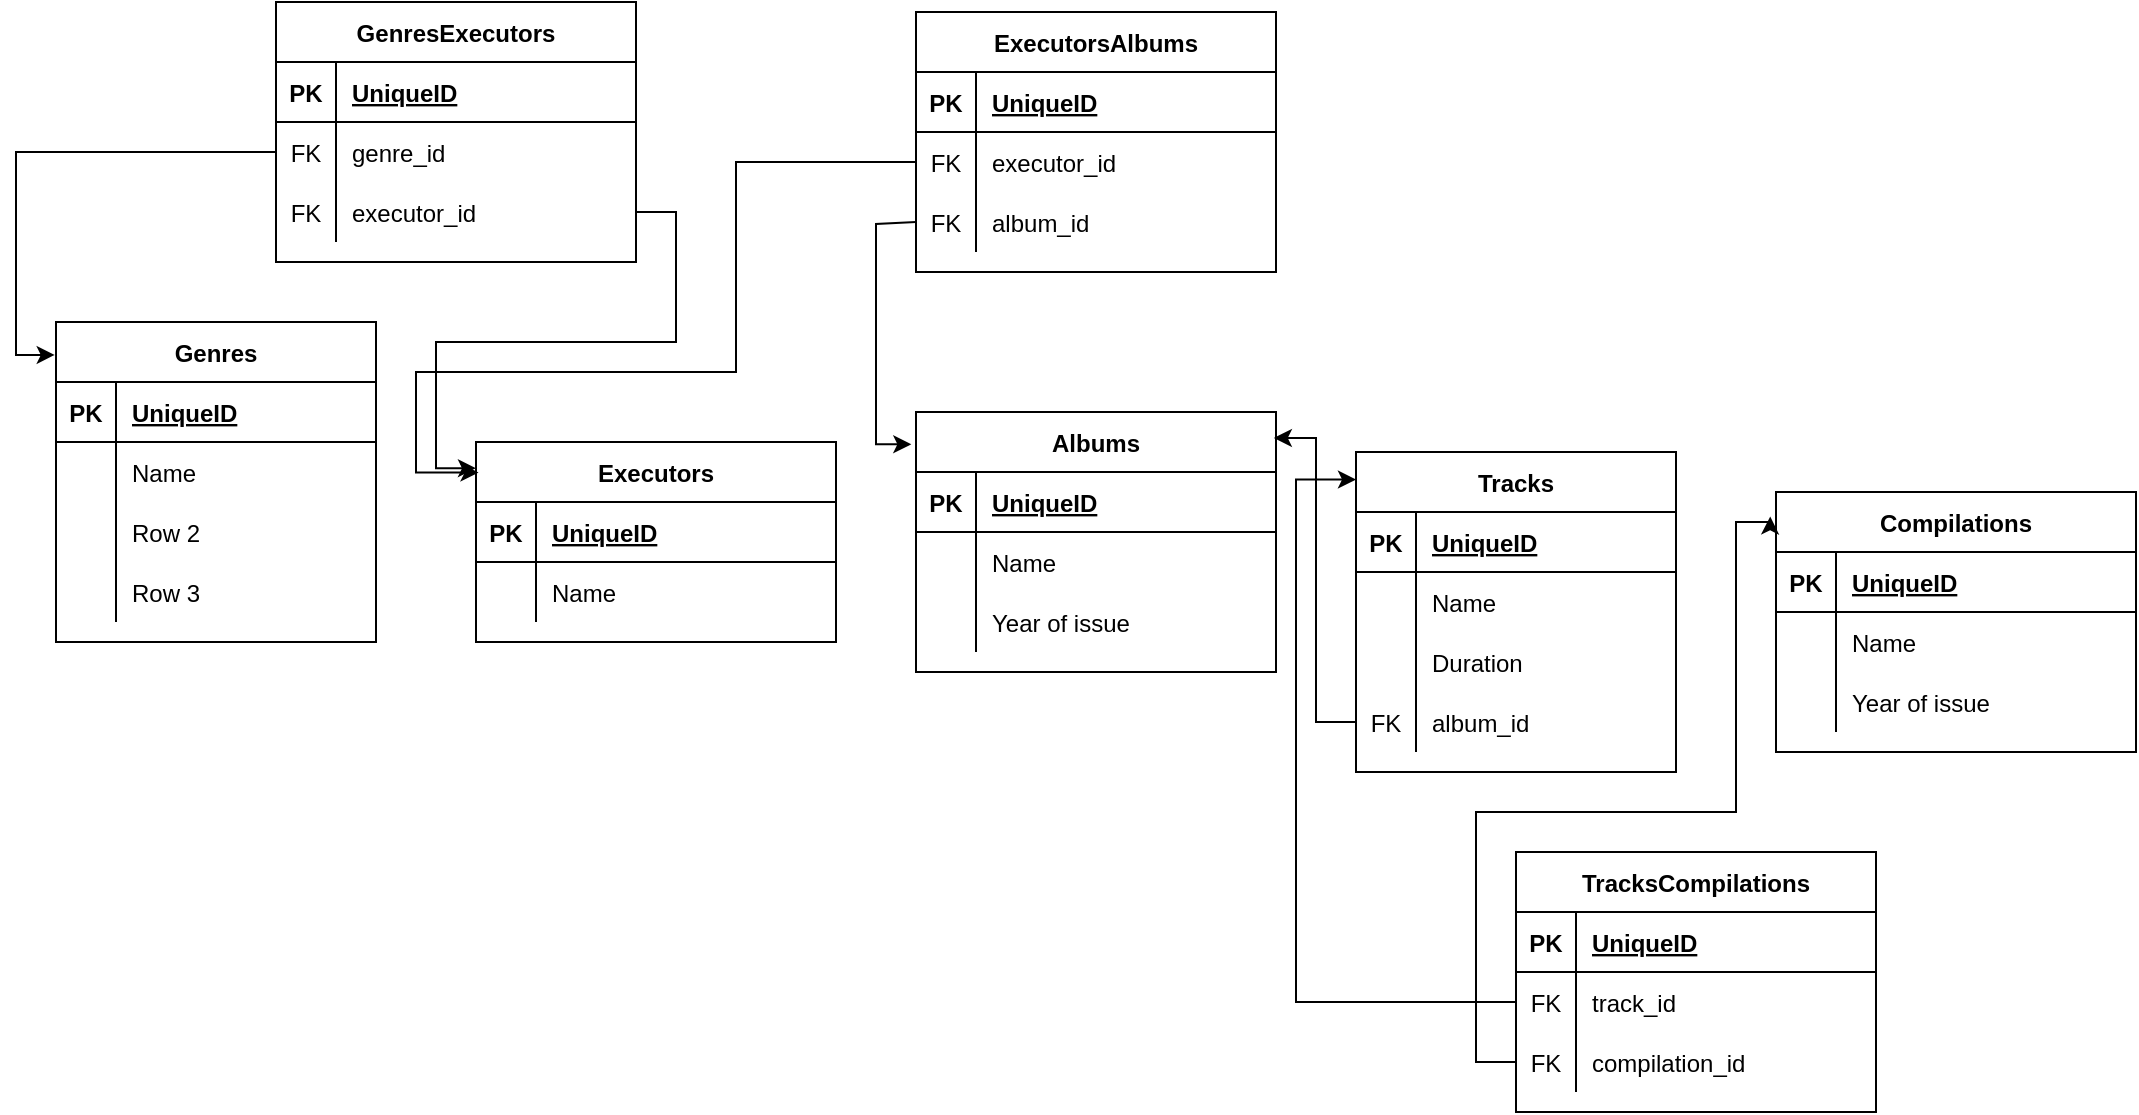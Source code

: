 <mxfile version="20.3.7" type="device"><diagram id="9aCv0UJ9SflLIDZ5u19y" name="Страница 1"><mxGraphModel dx="1609" dy="412" grid="1" gridSize="10" guides="1" tooltips="1" connect="1" arrows="1" fold="1" page="1" pageScale="1" pageWidth="827" pageHeight="1169" math="0" shadow="0"><root><mxCell id="0"/><mxCell id="1" parent="0"/><mxCell id="tOEC6PacTVdpSwotDP3I-1" value="Genres" style="shape=table;startSize=30;container=1;collapsible=1;childLayout=tableLayout;fixedRows=1;rowLines=0;fontStyle=1;align=center;resizeLast=1;" parent="1" vertex="1"><mxGeometry x="10" y="195" width="160" height="160" as="geometry"/></mxCell><mxCell id="tOEC6PacTVdpSwotDP3I-2" value="" style="shape=tableRow;horizontal=0;startSize=0;swimlaneHead=0;swimlaneBody=0;fillColor=none;collapsible=0;dropTarget=0;points=[[0,0.5],[1,0.5]];portConstraint=eastwest;top=0;left=0;right=0;bottom=1;" parent="tOEC6PacTVdpSwotDP3I-1" vertex="1"><mxGeometry y="30" width="160" height="30" as="geometry"/></mxCell><mxCell id="tOEC6PacTVdpSwotDP3I-3" value="PK" style="shape=partialRectangle;connectable=0;fillColor=none;top=0;left=0;bottom=0;right=0;fontStyle=1;overflow=hidden;" parent="tOEC6PacTVdpSwotDP3I-2" vertex="1"><mxGeometry width="30" height="30" as="geometry"><mxRectangle width="30" height="30" as="alternateBounds"/></mxGeometry></mxCell><mxCell id="tOEC6PacTVdpSwotDP3I-4" value="UniqueID" style="shape=partialRectangle;connectable=0;fillColor=none;top=0;left=0;bottom=0;right=0;align=left;spacingLeft=6;fontStyle=5;overflow=hidden;" parent="tOEC6PacTVdpSwotDP3I-2" vertex="1"><mxGeometry x="30" width="130" height="30" as="geometry"><mxRectangle width="130" height="30" as="alternateBounds"/></mxGeometry></mxCell><mxCell id="tOEC6PacTVdpSwotDP3I-5" value="" style="shape=tableRow;horizontal=0;startSize=0;swimlaneHead=0;swimlaneBody=0;fillColor=none;collapsible=0;dropTarget=0;points=[[0,0.5],[1,0.5]];portConstraint=eastwest;top=0;left=0;right=0;bottom=0;" parent="tOEC6PacTVdpSwotDP3I-1" vertex="1"><mxGeometry y="60" width="160" height="30" as="geometry"/></mxCell><mxCell id="tOEC6PacTVdpSwotDP3I-6" value="" style="shape=partialRectangle;connectable=0;fillColor=none;top=0;left=0;bottom=0;right=0;editable=1;overflow=hidden;" parent="tOEC6PacTVdpSwotDP3I-5" vertex="1"><mxGeometry width="30" height="30" as="geometry"><mxRectangle width="30" height="30" as="alternateBounds"/></mxGeometry></mxCell><mxCell id="tOEC6PacTVdpSwotDP3I-7" value="Name" style="shape=partialRectangle;connectable=0;fillColor=none;top=0;left=0;bottom=0;right=0;align=left;spacingLeft=6;overflow=hidden;" parent="tOEC6PacTVdpSwotDP3I-5" vertex="1"><mxGeometry x="30" width="130" height="30" as="geometry"><mxRectangle width="130" height="30" as="alternateBounds"/></mxGeometry></mxCell><mxCell id="tOEC6PacTVdpSwotDP3I-8" value="" style="shape=tableRow;horizontal=0;startSize=0;swimlaneHead=0;swimlaneBody=0;fillColor=none;collapsible=0;dropTarget=0;points=[[0,0.5],[1,0.5]];portConstraint=eastwest;top=0;left=0;right=0;bottom=0;" parent="tOEC6PacTVdpSwotDP3I-1" vertex="1"><mxGeometry y="90" width="160" height="30" as="geometry"/></mxCell><mxCell id="tOEC6PacTVdpSwotDP3I-9" value="" style="shape=partialRectangle;connectable=0;fillColor=none;top=0;left=0;bottom=0;right=0;editable=1;overflow=hidden;" parent="tOEC6PacTVdpSwotDP3I-8" vertex="1"><mxGeometry width="30" height="30" as="geometry"><mxRectangle width="30" height="30" as="alternateBounds"/></mxGeometry></mxCell><mxCell id="tOEC6PacTVdpSwotDP3I-10" value="Row 2" style="shape=partialRectangle;connectable=0;fillColor=none;top=0;left=0;bottom=0;right=0;align=left;spacingLeft=6;overflow=hidden;" parent="tOEC6PacTVdpSwotDP3I-8" vertex="1"><mxGeometry x="30" width="130" height="30" as="geometry"><mxRectangle width="130" height="30" as="alternateBounds"/></mxGeometry></mxCell><mxCell id="tOEC6PacTVdpSwotDP3I-11" value="" style="shape=tableRow;horizontal=0;startSize=0;swimlaneHead=0;swimlaneBody=0;fillColor=none;collapsible=0;dropTarget=0;points=[[0,0.5],[1,0.5]];portConstraint=eastwest;top=0;left=0;right=0;bottom=0;" parent="tOEC6PacTVdpSwotDP3I-1" vertex="1"><mxGeometry y="120" width="160" height="30" as="geometry"/></mxCell><mxCell id="tOEC6PacTVdpSwotDP3I-12" value="" style="shape=partialRectangle;connectable=0;fillColor=none;top=0;left=0;bottom=0;right=0;editable=1;overflow=hidden;" parent="tOEC6PacTVdpSwotDP3I-11" vertex="1"><mxGeometry width="30" height="30" as="geometry"><mxRectangle width="30" height="30" as="alternateBounds"/></mxGeometry></mxCell><mxCell id="tOEC6PacTVdpSwotDP3I-13" value="Row 3" style="shape=partialRectangle;connectable=0;fillColor=none;top=0;left=0;bottom=0;right=0;align=left;spacingLeft=6;overflow=hidden;" parent="tOEC6PacTVdpSwotDP3I-11" vertex="1"><mxGeometry x="30" width="130" height="30" as="geometry"><mxRectangle width="130" height="30" as="alternateBounds"/></mxGeometry></mxCell><mxCell id="tOEC6PacTVdpSwotDP3I-14" value="Executors" style="shape=table;startSize=30;container=1;collapsible=1;childLayout=tableLayout;fixedRows=1;rowLines=0;fontStyle=1;align=center;resizeLast=1;" parent="1" vertex="1"><mxGeometry x="220" y="255" width="180" height="100" as="geometry"/></mxCell><mxCell id="tOEC6PacTVdpSwotDP3I-15" value="" style="shape=tableRow;horizontal=0;startSize=0;swimlaneHead=0;swimlaneBody=0;fillColor=none;collapsible=0;dropTarget=0;points=[[0,0.5],[1,0.5]];portConstraint=eastwest;top=0;left=0;right=0;bottom=1;" parent="tOEC6PacTVdpSwotDP3I-14" vertex="1"><mxGeometry y="30" width="180" height="30" as="geometry"/></mxCell><mxCell id="tOEC6PacTVdpSwotDP3I-16" value="PK" style="shape=partialRectangle;connectable=0;fillColor=none;top=0;left=0;bottom=0;right=0;fontStyle=1;overflow=hidden;" parent="tOEC6PacTVdpSwotDP3I-15" vertex="1"><mxGeometry width="30" height="30" as="geometry"><mxRectangle width="30" height="30" as="alternateBounds"/></mxGeometry></mxCell><mxCell id="tOEC6PacTVdpSwotDP3I-17" value="UniqueID" style="shape=partialRectangle;connectable=0;fillColor=none;top=0;left=0;bottom=0;right=0;align=left;spacingLeft=6;fontStyle=5;overflow=hidden;" parent="tOEC6PacTVdpSwotDP3I-15" vertex="1"><mxGeometry x="30" width="150" height="30" as="geometry"><mxRectangle width="150" height="30" as="alternateBounds"/></mxGeometry></mxCell><mxCell id="tOEC6PacTVdpSwotDP3I-18" value="" style="shape=tableRow;horizontal=0;startSize=0;swimlaneHead=0;swimlaneBody=0;fillColor=none;collapsible=0;dropTarget=0;points=[[0,0.5],[1,0.5]];portConstraint=eastwest;top=0;left=0;right=0;bottom=0;" parent="tOEC6PacTVdpSwotDP3I-14" vertex="1"><mxGeometry y="60" width="180" height="30" as="geometry"/></mxCell><mxCell id="tOEC6PacTVdpSwotDP3I-19" value="" style="shape=partialRectangle;connectable=0;fillColor=none;top=0;left=0;bottom=0;right=0;editable=1;overflow=hidden;" parent="tOEC6PacTVdpSwotDP3I-18" vertex="1"><mxGeometry width="30" height="30" as="geometry"><mxRectangle width="30" height="30" as="alternateBounds"/></mxGeometry></mxCell><mxCell id="tOEC6PacTVdpSwotDP3I-20" value="Name" style="shape=partialRectangle;connectable=0;fillColor=none;top=0;left=0;bottom=0;right=0;align=left;spacingLeft=6;overflow=hidden;" parent="tOEC6PacTVdpSwotDP3I-18" vertex="1"><mxGeometry x="30" width="150" height="30" as="geometry"><mxRectangle width="150" height="30" as="alternateBounds"/></mxGeometry></mxCell><mxCell id="tOEC6PacTVdpSwotDP3I-27" value="Tracks" style="shape=table;startSize=30;container=1;collapsible=1;childLayout=tableLayout;fixedRows=1;rowLines=0;fontStyle=1;align=center;resizeLast=1;" parent="1" vertex="1"><mxGeometry x="660" y="260" width="160" height="160" as="geometry"/></mxCell><mxCell id="tOEC6PacTVdpSwotDP3I-28" value="" style="shape=tableRow;horizontal=0;startSize=0;swimlaneHead=0;swimlaneBody=0;fillColor=none;collapsible=0;dropTarget=0;points=[[0,0.5],[1,0.5]];portConstraint=eastwest;top=0;left=0;right=0;bottom=1;" parent="tOEC6PacTVdpSwotDP3I-27" vertex="1"><mxGeometry y="30" width="160" height="30" as="geometry"/></mxCell><mxCell id="tOEC6PacTVdpSwotDP3I-29" value="PK" style="shape=partialRectangle;connectable=0;fillColor=none;top=0;left=0;bottom=0;right=0;fontStyle=1;overflow=hidden;" parent="tOEC6PacTVdpSwotDP3I-28" vertex="1"><mxGeometry width="30" height="30" as="geometry"><mxRectangle width="30" height="30" as="alternateBounds"/></mxGeometry></mxCell><mxCell id="tOEC6PacTVdpSwotDP3I-30" value="UniqueID" style="shape=partialRectangle;connectable=0;fillColor=none;top=0;left=0;bottom=0;right=0;align=left;spacingLeft=6;fontStyle=5;overflow=hidden;" parent="tOEC6PacTVdpSwotDP3I-28" vertex="1"><mxGeometry x="30" width="130" height="30" as="geometry"><mxRectangle width="130" height="30" as="alternateBounds"/></mxGeometry></mxCell><mxCell id="tOEC6PacTVdpSwotDP3I-31" value="" style="shape=tableRow;horizontal=0;startSize=0;swimlaneHead=0;swimlaneBody=0;fillColor=none;collapsible=0;dropTarget=0;points=[[0,0.5],[1,0.5]];portConstraint=eastwest;top=0;left=0;right=0;bottom=0;" parent="tOEC6PacTVdpSwotDP3I-27" vertex="1"><mxGeometry y="60" width="160" height="30" as="geometry"/></mxCell><mxCell id="tOEC6PacTVdpSwotDP3I-32" value="" style="shape=partialRectangle;connectable=0;fillColor=none;top=0;left=0;bottom=0;right=0;editable=1;overflow=hidden;" parent="tOEC6PacTVdpSwotDP3I-31" vertex="1"><mxGeometry width="30" height="30" as="geometry"><mxRectangle width="30" height="30" as="alternateBounds"/></mxGeometry></mxCell><mxCell id="tOEC6PacTVdpSwotDP3I-33" value="Name" style="shape=partialRectangle;connectable=0;fillColor=none;top=0;left=0;bottom=0;right=0;align=left;spacingLeft=6;overflow=hidden;" parent="tOEC6PacTVdpSwotDP3I-31" vertex="1"><mxGeometry x="30" width="130" height="30" as="geometry"><mxRectangle width="130" height="30" as="alternateBounds"/></mxGeometry></mxCell><mxCell id="tOEC6PacTVdpSwotDP3I-34" value="" style="shape=tableRow;horizontal=0;startSize=0;swimlaneHead=0;swimlaneBody=0;fillColor=none;collapsible=0;dropTarget=0;points=[[0,0.5],[1,0.5]];portConstraint=eastwest;top=0;left=0;right=0;bottom=0;" parent="tOEC6PacTVdpSwotDP3I-27" vertex="1"><mxGeometry y="90" width="160" height="30" as="geometry"/></mxCell><mxCell id="tOEC6PacTVdpSwotDP3I-35" value="" style="shape=partialRectangle;connectable=0;fillColor=none;top=0;left=0;bottom=0;right=0;editable=1;overflow=hidden;" parent="tOEC6PacTVdpSwotDP3I-34" vertex="1"><mxGeometry width="30" height="30" as="geometry"><mxRectangle width="30" height="30" as="alternateBounds"/></mxGeometry></mxCell><mxCell id="tOEC6PacTVdpSwotDP3I-36" value="Duration" style="shape=partialRectangle;connectable=0;fillColor=none;top=0;left=0;bottom=0;right=0;align=left;spacingLeft=6;overflow=hidden;" parent="tOEC6PacTVdpSwotDP3I-34" vertex="1"><mxGeometry x="30" width="130" height="30" as="geometry"><mxRectangle width="130" height="30" as="alternateBounds"/></mxGeometry></mxCell><mxCell id="tOEC6PacTVdpSwotDP3I-37" value="" style="shape=tableRow;horizontal=0;startSize=0;swimlaneHead=0;swimlaneBody=0;fillColor=none;collapsible=0;dropTarget=0;points=[[0,0.5],[1,0.5]];portConstraint=eastwest;top=0;left=0;right=0;bottom=0;" parent="tOEC6PacTVdpSwotDP3I-27" vertex="1"><mxGeometry y="120" width="160" height="30" as="geometry"/></mxCell><mxCell id="tOEC6PacTVdpSwotDP3I-38" value="FK" style="shape=partialRectangle;connectable=0;fillColor=none;top=0;left=0;bottom=0;right=0;editable=1;overflow=hidden;" parent="tOEC6PacTVdpSwotDP3I-37" vertex="1"><mxGeometry width="30" height="30" as="geometry"><mxRectangle width="30" height="30" as="alternateBounds"/></mxGeometry></mxCell><mxCell id="tOEC6PacTVdpSwotDP3I-39" value="album_id" style="shape=partialRectangle;connectable=0;fillColor=none;top=0;left=0;bottom=0;right=0;align=left;spacingLeft=6;overflow=hidden;" parent="tOEC6PacTVdpSwotDP3I-37" vertex="1"><mxGeometry x="30" width="130" height="30" as="geometry"><mxRectangle width="130" height="30" as="alternateBounds"/></mxGeometry></mxCell><mxCell id="tOEC6PacTVdpSwotDP3I-40" value="Albums" style="shape=table;startSize=30;container=1;collapsible=1;childLayout=tableLayout;fixedRows=1;rowLines=0;fontStyle=1;align=center;resizeLast=1;" parent="1" vertex="1"><mxGeometry x="440" y="240" width="180" height="130" as="geometry"/></mxCell><mxCell id="tOEC6PacTVdpSwotDP3I-41" value="" style="shape=tableRow;horizontal=0;startSize=0;swimlaneHead=0;swimlaneBody=0;fillColor=none;collapsible=0;dropTarget=0;points=[[0,0.5],[1,0.5]];portConstraint=eastwest;top=0;left=0;right=0;bottom=1;" parent="tOEC6PacTVdpSwotDP3I-40" vertex="1"><mxGeometry y="30" width="180" height="30" as="geometry"/></mxCell><mxCell id="tOEC6PacTVdpSwotDP3I-42" value="PK" style="shape=partialRectangle;connectable=0;fillColor=none;top=0;left=0;bottom=0;right=0;fontStyle=1;overflow=hidden;" parent="tOEC6PacTVdpSwotDP3I-41" vertex="1"><mxGeometry width="30" height="30" as="geometry"><mxRectangle width="30" height="30" as="alternateBounds"/></mxGeometry></mxCell><mxCell id="tOEC6PacTVdpSwotDP3I-43" value="UniqueID" style="shape=partialRectangle;connectable=0;fillColor=none;top=0;left=0;bottom=0;right=0;align=left;spacingLeft=6;fontStyle=5;overflow=hidden;" parent="tOEC6PacTVdpSwotDP3I-41" vertex="1"><mxGeometry x="30" width="150" height="30" as="geometry"><mxRectangle width="150" height="30" as="alternateBounds"/></mxGeometry></mxCell><mxCell id="tOEC6PacTVdpSwotDP3I-44" value="" style="shape=tableRow;horizontal=0;startSize=0;swimlaneHead=0;swimlaneBody=0;fillColor=none;collapsible=0;dropTarget=0;points=[[0,0.5],[1,0.5]];portConstraint=eastwest;top=0;left=0;right=0;bottom=0;" parent="tOEC6PacTVdpSwotDP3I-40" vertex="1"><mxGeometry y="60" width="180" height="30" as="geometry"/></mxCell><mxCell id="tOEC6PacTVdpSwotDP3I-45" value="" style="shape=partialRectangle;connectable=0;fillColor=none;top=0;left=0;bottom=0;right=0;editable=1;overflow=hidden;" parent="tOEC6PacTVdpSwotDP3I-44" vertex="1"><mxGeometry width="30" height="30" as="geometry"><mxRectangle width="30" height="30" as="alternateBounds"/></mxGeometry></mxCell><mxCell id="tOEC6PacTVdpSwotDP3I-46" value="Name" style="shape=partialRectangle;connectable=0;fillColor=none;top=0;left=0;bottom=0;right=0;align=left;spacingLeft=6;overflow=hidden;" parent="tOEC6PacTVdpSwotDP3I-44" vertex="1"><mxGeometry x="30" width="150" height="30" as="geometry"><mxRectangle width="150" height="30" as="alternateBounds"/></mxGeometry></mxCell><mxCell id="tOEC6PacTVdpSwotDP3I-47" value="" style="shape=tableRow;horizontal=0;startSize=0;swimlaneHead=0;swimlaneBody=0;fillColor=none;collapsible=0;dropTarget=0;points=[[0,0.5],[1,0.5]];portConstraint=eastwest;top=0;left=0;right=0;bottom=0;" parent="tOEC6PacTVdpSwotDP3I-40" vertex="1"><mxGeometry y="90" width="180" height="30" as="geometry"/></mxCell><mxCell id="tOEC6PacTVdpSwotDP3I-48" value="" style="shape=partialRectangle;connectable=0;fillColor=none;top=0;left=0;bottom=0;right=0;editable=1;overflow=hidden;" parent="tOEC6PacTVdpSwotDP3I-47" vertex="1"><mxGeometry width="30" height="30" as="geometry"><mxRectangle width="30" height="30" as="alternateBounds"/></mxGeometry></mxCell><mxCell id="tOEC6PacTVdpSwotDP3I-49" value="Year of issue" style="shape=partialRectangle;connectable=0;fillColor=none;top=0;left=0;bottom=0;right=0;align=left;spacingLeft=6;overflow=hidden;" parent="tOEC6PacTVdpSwotDP3I-47" vertex="1"><mxGeometry x="30" width="150" height="30" as="geometry"><mxRectangle width="150" height="30" as="alternateBounds"/></mxGeometry></mxCell><mxCell id="tOEC6PacTVdpSwotDP3I-53" style="edgeStyle=orthogonalEdgeStyle;rounded=0;orthogonalLoop=1;jettySize=auto;html=1;exitX=0;exitY=0.5;exitDx=0;exitDy=0;entryX=0.994;entryY=0.1;entryDx=0;entryDy=0;entryPerimeter=0;" parent="1" source="tOEC6PacTVdpSwotDP3I-37" target="tOEC6PacTVdpSwotDP3I-40" edge="1"><mxGeometry relative="1" as="geometry"><Array as="points"><mxPoint x="640" y="395"/><mxPoint x="640" y="253"/></Array></mxGeometry></mxCell><mxCell id="mnE6etOFkuip5ajG1g7b-1" value="GenresExecutors" style="shape=table;startSize=30;container=1;collapsible=1;childLayout=tableLayout;fixedRows=1;rowLines=0;fontStyle=1;align=center;resizeLast=1;" parent="1" vertex="1"><mxGeometry x="120" y="35" width="180" height="130" as="geometry"/></mxCell><mxCell id="mnE6etOFkuip5ajG1g7b-2" value="" style="shape=tableRow;horizontal=0;startSize=0;swimlaneHead=0;swimlaneBody=0;fillColor=none;collapsible=0;dropTarget=0;points=[[0,0.5],[1,0.5]];portConstraint=eastwest;top=0;left=0;right=0;bottom=1;" parent="mnE6etOFkuip5ajG1g7b-1" vertex="1"><mxGeometry y="30" width="180" height="30" as="geometry"/></mxCell><mxCell id="mnE6etOFkuip5ajG1g7b-3" value="PK" style="shape=partialRectangle;connectable=0;fillColor=none;top=0;left=0;bottom=0;right=0;fontStyle=1;overflow=hidden;" parent="mnE6etOFkuip5ajG1g7b-2" vertex="1"><mxGeometry width="30" height="30" as="geometry"><mxRectangle width="30" height="30" as="alternateBounds"/></mxGeometry></mxCell><mxCell id="mnE6etOFkuip5ajG1g7b-4" value="UniqueID" style="shape=partialRectangle;connectable=0;fillColor=none;top=0;left=0;bottom=0;right=0;align=left;spacingLeft=6;fontStyle=5;overflow=hidden;" parent="mnE6etOFkuip5ajG1g7b-2" vertex="1"><mxGeometry x="30" width="150" height="30" as="geometry"><mxRectangle width="150" height="30" as="alternateBounds"/></mxGeometry></mxCell><mxCell id="mnE6etOFkuip5ajG1g7b-5" value="" style="shape=tableRow;horizontal=0;startSize=0;swimlaneHead=0;swimlaneBody=0;fillColor=none;collapsible=0;dropTarget=0;points=[[0,0.5],[1,0.5]];portConstraint=eastwest;top=0;left=0;right=0;bottom=0;" parent="mnE6etOFkuip5ajG1g7b-1" vertex="1"><mxGeometry y="60" width="180" height="30" as="geometry"/></mxCell><mxCell id="mnE6etOFkuip5ajG1g7b-6" value="FK" style="shape=partialRectangle;connectable=0;fillColor=none;top=0;left=0;bottom=0;right=0;editable=1;overflow=hidden;" parent="mnE6etOFkuip5ajG1g7b-5" vertex="1"><mxGeometry width="30" height="30" as="geometry"><mxRectangle width="30" height="30" as="alternateBounds"/></mxGeometry></mxCell><mxCell id="mnE6etOFkuip5ajG1g7b-7" value="genre_id" style="shape=partialRectangle;connectable=0;fillColor=none;top=0;left=0;bottom=0;right=0;align=left;spacingLeft=6;overflow=hidden;" parent="mnE6etOFkuip5ajG1g7b-5" vertex="1"><mxGeometry x="30" width="150" height="30" as="geometry"><mxRectangle width="150" height="30" as="alternateBounds"/></mxGeometry></mxCell><mxCell id="mnE6etOFkuip5ajG1g7b-8" value="" style="shape=tableRow;horizontal=0;startSize=0;swimlaneHead=0;swimlaneBody=0;fillColor=none;collapsible=0;dropTarget=0;points=[[0,0.5],[1,0.5]];portConstraint=eastwest;top=0;left=0;right=0;bottom=0;" parent="mnE6etOFkuip5ajG1g7b-1" vertex="1"><mxGeometry y="90" width="180" height="30" as="geometry"/></mxCell><mxCell id="mnE6etOFkuip5ajG1g7b-9" value="FK" style="shape=partialRectangle;connectable=0;fillColor=none;top=0;left=0;bottom=0;right=0;editable=1;overflow=hidden;" parent="mnE6etOFkuip5ajG1g7b-8" vertex="1"><mxGeometry width="30" height="30" as="geometry"><mxRectangle width="30" height="30" as="alternateBounds"/></mxGeometry></mxCell><mxCell id="mnE6etOFkuip5ajG1g7b-10" value="executor_id" style="shape=partialRectangle;connectable=0;fillColor=none;top=0;left=0;bottom=0;right=0;align=left;spacingLeft=6;overflow=hidden;" parent="mnE6etOFkuip5ajG1g7b-8" vertex="1"><mxGeometry x="30" width="150" height="30" as="geometry"><mxRectangle width="150" height="30" as="alternateBounds"/></mxGeometry></mxCell><mxCell id="mnE6etOFkuip5ajG1g7b-27" style="edgeStyle=orthogonalEdgeStyle;rounded=0;orthogonalLoop=1;jettySize=auto;html=1;exitX=1;exitY=0.5;exitDx=0;exitDy=0;entryX=0;entryY=0.131;entryDx=0;entryDy=0;entryPerimeter=0;" parent="1" source="mnE6etOFkuip5ajG1g7b-8" target="tOEC6PacTVdpSwotDP3I-14" edge="1"><mxGeometry relative="1" as="geometry"/></mxCell><mxCell id="mnE6etOFkuip5ajG1g7b-29" value="ExecutorsAlbums" style="shape=table;startSize=30;container=1;collapsible=1;childLayout=tableLayout;fixedRows=1;rowLines=0;fontStyle=1;align=center;resizeLast=1;" parent="1" vertex="1"><mxGeometry x="440" y="40" width="180" height="130" as="geometry"/></mxCell><mxCell id="mnE6etOFkuip5ajG1g7b-30" value="" style="shape=tableRow;horizontal=0;startSize=0;swimlaneHead=0;swimlaneBody=0;fillColor=none;collapsible=0;dropTarget=0;points=[[0,0.5],[1,0.5]];portConstraint=eastwest;top=0;left=0;right=0;bottom=1;" parent="mnE6etOFkuip5ajG1g7b-29" vertex="1"><mxGeometry y="30" width="180" height="30" as="geometry"/></mxCell><mxCell id="mnE6etOFkuip5ajG1g7b-31" value="PK" style="shape=partialRectangle;connectable=0;fillColor=none;top=0;left=0;bottom=0;right=0;fontStyle=1;overflow=hidden;" parent="mnE6etOFkuip5ajG1g7b-30" vertex="1"><mxGeometry width="30" height="30" as="geometry"><mxRectangle width="30" height="30" as="alternateBounds"/></mxGeometry></mxCell><mxCell id="mnE6etOFkuip5ajG1g7b-32" value="UniqueID" style="shape=partialRectangle;connectable=0;fillColor=none;top=0;left=0;bottom=0;right=0;align=left;spacingLeft=6;fontStyle=5;overflow=hidden;" parent="mnE6etOFkuip5ajG1g7b-30" vertex="1"><mxGeometry x="30" width="150" height="30" as="geometry"><mxRectangle width="150" height="30" as="alternateBounds"/></mxGeometry></mxCell><mxCell id="mnE6etOFkuip5ajG1g7b-33" value="" style="shape=tableRow;horizontal=0;startSize=0;swimlaneHead=0;swimlaneBody=0;fillColor=none;collapsible=0;dropTarget=0;points=[[0,0.5],[1,0.5]];portConstraint=eastwest;top=0;left=0;right=0;bottom=0;" parent="mnE6etOFkuip5ajG1g7b-29" vertex="1"><mxGeometry y="60" width="180" height="30" as="geometry"/></mxCell><mxCell id="mnE6etOFkuip5ajG1g7b-34" value="FK" style="shape=partialRectangle;connectable=0;fillColor=none;top=0;left=0;bottom=0;right=0;editable=1;overflow=hidden;" parent="mnE6etOFkuip5ajG1g7b-33" vertex="1"><mxGeometry width="30" height="30" as="geometry"><mxRectangle width="30" height="30" as="alternateBounds"/></mxGeometry></mxCell><mxCell id="mnE6etOFkuip5ajG1g7b-35" value="executor_id" style="shape=partialRectangle;connectable=0;fillColor=none;top=0;left=0;bottom=0;right=0;align=left;spacingLeft=6;overflow=hidden;" parent="mnE6etOFkuip5ajG1g7b-33" vertex="1"><mxGeometry x="30" width="150" height="30" as="geometry"><mxRectangle width="150" height="30" as="alternateBounds"/></mxGeometry></mxCell><mxCell id="mnE6etOFkuip5ajG1g7b-36" value="" style="shape=tableRow;horizontal=0;startSize=0;swimlaneHead=0;swimlaneBody=0;fillColor=none;collapsible=0;dropTarget=0;points=[[0,0.5],[1,0.5]];portConstraint=eastwest;top=0;left=0;right=0;bottom=0;" parent="mnE6etOFkuip5ajG1g7b-29" vertex="1"><mxGeometry y="90" width="180" height="30" as="geometry"/></mxCell><mxCell id="mnE6etOFkuip5ajG1g7b-37" value="FK" style="shape=partialRectangle;connectable=0;fillColor=none;top=0;left=0;bottom=0;right=0;editable=1;overflow=hidden;" parent="mnE6etOFkuip5ajG1g7b-36" vertex="1"><mxGeometry width="30" height="30" as="geometry"><mxRectangle width="30" height="30" as="alternateBounds"/></mxGeometry></mxCell><mxCell id="mnE6etOFkuip5ajG1g7b-38" value="album_id" style="shape=partialRectangle;connectable=0;fillColor=none;top=0;left=0;bottom=0;right=0;align=left;spacingLeft=6;overflow=hidden;" parent="mnE6etOFkuip5ajG1g7b-36" vertex="1"><mxGeometry x="30" width="150" height="30" as="geometry"><mxRectangle width="150" height="30" as="alternateBounds"/></mxGeometry></mxCell><mxCell id="mnE6etOFkuip5ajG1g7b-42" style="edgeStyle=orthogonalEdgeStyle;rounded=0;orthogonalLoop=1;jettySize=auto;html=1;exitX=0;exitY=0.5;exitDx=0;exitDy=0;entryX=0.007;entryY=0.153;entryDx=0;entryDy=0;entryPerimeter=0;" parent="1" source="mnE6etOFkuip5ajG1g7b-33" target="tOEC6PacTVdpSwotDP3I-14" edge="1"><mxGeometry relative="1" as="geometry"><Array as="points"><mxPoint x="350" y="115"/><mxPoint x="350" y="220"/><mxPoint x="190" y="220"/><mxPoint x="190" y="270"/></Array></mxGeometry></mxCell><mxCell id="mnE6etOFkuip5ajG1g7b-43" style="edgeStyle=orthogonalEdgeStyle;rounded=0;orthogonalLoop=1;jettySize=auto;html=1;exitX=0;exitY=0.5;exitDx=0;exitDy=0;entryX=-0.013;entryY=0.124;entryDx=0;entryDy=0;entryPerimeter=0;" parent="1" source="mnE6etOFkuip5ajG1g7b-36" target="tOEC6PacTVdpSwotDP3I-40" edge="1"><mxGeometry relative="1" as="geometry"><mxPoint x="440" y="284" as="targetPoint"/><Array as="points"><mxPoint x="420" y="146"/><mxPoint x="420" y="256"/></Array></mxGeometry></mxCell><mxCell id="mnE6etOFkuip5ajG1g7b-44" value="Compilations" style="shape=table;startSize=30;container=1;collapsible=1;childLayout=tableLayout;fixedRows=1;rowLines=0;fontStyle=1;align=center;resizeLast=1;" parent="1" vertex="1"><mxGeometry x="870" y="280" width="180" height="130" as="geometry"/></mxCell><mxCell id="mnE6etOFkuip5ajG1g7b-45" value="" style="shape=tableRow;horizontal=0;startSize=0;swimlaneHead=0;swimlaneBody=0;fillColor=none;collapsible=0;dropTarget=0;points=[[0,0.5],[1,0.5]];portConstraint=eastwest;top=0;left=0;right=0;bottom=1;" parent="mnE6etOFkuip5ajG1g7b-44" vertex="1"><mxGeometry y="30" width="180" height="30" as="geometry"/></mxCell><mxCell id="mnE6etOFkuip5ajG1g7b-46" value="PK" style="shape=partialRectangle;connectable=0;fillColor=none;top=0;left=0;bottom=0;right=0;fontStyle=1;overflow=hidden;" parent="mnE6etOFkuip5ajG1g7b-45" vertex="1"><mxGeometry width="30" height="30" as="geometry"><mxRectangle width="30" height="30" as="alternateBounds"/></mxGeometry></mxCell><mxCell id="mnE6etOFkuip5ajG1g7b-47" value="UniqueID" style="shape=partialRectangle;connectable=0;fillColor=none;top=0;left=0;bottom=0;right=0;align=left;spacingLeft=6;fontStyle=5;overflow=hidden;" parent="mnE6etOFkuip5ajG1g7b-45" vertex="1"><mxGeometry x="30" width="150" height="30" as="geometry"><mxRectangle width="150" height="30" as="alternateBounds"/></mxGeometry></mxCell><mxCell id="mnE6etOFkuip5ajG1g7b-48" value="" style="shape=tableRow;horizontal=0;startSize=0;swimlaneHead=0;swimlaneBody=0;fillColor=none;collapsible=0;dropTarget=0;points=[[0,0.5],[1,0.5]];portConstraint=eastwest;top=0;left=0;right=0;bottom=0;" parent="mnE6etOFkuip5ajG1g7b-44" vertex="1"><mxGeometry y="60" width="180" height="30" as="geometry"/></mxCell><mxCell id="mnE6etOFkuip5ajG1g7b-49" value="" style="shape=partialRectangle;connectable=0;fillColor=none;top=0;left=0;bottom=0;right=0;editable=1;overflow=hidden;" parent="mnE6etOFkuip5ajG1g7b-48" vertex="1"><mxGeometry width="30" height="30" as="geometry"><mxRectangle width="30" height="30" as="alternateBounds"/></mxGeometry></mxCell><mxCell id="mnE6etOFkuip5ajG1g7b-50" value="Name" style="shape=partialRectangle;connectable=0;fillColor=none;top=0;left=0;bottom=0;right=0;align=left;spacingLeft=6;overflow=hidden;" parent="mnE6etOFkuip5ajG1g7b-48" vertex="1"><mxGeometry x="30" width="150" height="30" as="geometry"><mxRectangle width="150" height="30" as="alternateBounds"/></mxGeometry></mxCell><mxCell id="mnE6etOFkuip5ajG1g7b-51" value="" style="shape=tableRow;horizontal=0;startSize=0;swimlaneHead=0;swimlaneBody=0;fillColor=none;collapsible=0;dropTarget=0;points=[[0,0.5],[1,0.5]];portConstraint=eastwest;top=0;left=0;right=0;bottom=0;" parent="mnE6etOFkuip5ajG1g7b-44" vertex="1"><mxGeometry y="90" width="180" height="30" as="geometry"/></mxCell><mxCell id="mnE6etOFkuip5ajG1g7b-52" value="" style="shape=partialRectangle;connectable=0;fillColor=none;top=0;left=0;bottom=0;right=0;editable=1;overflow=hidden;" parent="mnE6etOFkuip5ajG1g7b-51" vertex="1"><mxGeometry width="30" height="30" as="geometry"><mxRectangle width="30" height="30" as="alternateBounds"/></mxGeometry></mxCell><mxCell id="mnE6etOFkuip5ajG1g7b-53" value="Year of issue" style="shape=partialRectangle;connectable=0;fillColor=none;top=0;left=0;bottom=0;right=0;align=left;spacingLeft=6;overflow=hidden;" parent="mnE6etOFkuip5ajG1g7b-51" vertex="1"><mxGeometry x="30" width="150" height="30" as="geometry"><mxRectangle width="150" height="30" as="alternateBounds"/></mxGeometry></mxCell><mxCell id="mnE6etOFkuip5ajG1g7b-58" style="edgeStyle=orthogonalEdgeStyle;rounded=0;orthogonalLoop=1;jettySize=auto;html=1;exitX=0;exitY=0.5;exitDx=0;exitDy=0;entryX=-0.004;entryY=0.103;entryDx=0;entryDy=0;entryPerimeter=0;" parent="1" source="mnE6etOFkuip5ajG1g7b-5" target="tOEC6PacTVdpSwotDP3I-1" edge="1"><mxGeometry relative="1" as="geometry"/></mxCell><mxCell id="mnE6etOFkuip5ajG1g7b-60" value="TracksCompilations" style="shape=table;startSize=30;container=1;collapsible=1;childLayout=tableLayout;fixedRows=1;rowLines=0;fontStyle=1;align=center;resizeLast=1;" parent="1" vertex="1"><mxGeometry x="740" y="460" width="180" height="130" as="geometry"/></mxCell><mxCell id="mnE6etOFkuip5ajG1g7b-61" value="" style="shape=tableRow;horizontal=0;startSize=0;swimlaneHead=0;swimlaneBody=0;fillColor=none;collapsible=0;dropTarget=0;points=[[0,0.5],[1,0.5]];portConstraint=eastwest;top=0;left=0;right=0;bottom=1;" parent="mnE6etOFkuip5ajG1g7b-60" vertex="1"><mxGeometry y="30" width="180" height="30" as="geometry"/></mxCell><mxCell id="mnE6etOFkuip5ajG1g7b-62" value="PK" style="shape=partialRectangle;connectable=0;fillColor=none;top=0;left=0;bottom=0;right=0;fontStyle=1;overflow=hidden;" parent="mnE6etOFkuip5ajG1g7b-61" vertex="1"><mxGeometry width="30" height="30" as="geometry"><mxRectangle width="30" height="30" as="alternateBounds"/></mxGeometry></mxCell><mxCell id="mnE6etOFkuip5ajG1g7b-63" value="UniqueID" style="shape=partialRectangle;connectable=0;fillColor=none;top=0;left=0;bottom=0;right=0;align=left;spacingLeft=6;fontStyle=5;overflow=hidden;" parent="mnE6etOFkuip5ajG1g7b-61" vertex="1"><mxGeometry x="30" width="150" height="30" as="geometry"><mxRectangle width="150" height="30" as="alternateBounds"/></mxGeometry></mxCell><mxCell id="mnE6etOFkuip5ajG1g7b-64" value="" style="shape=tableRow;horizontal=0;startSize=0;swimlaneHead=0;swimlaneBody=0;fillColor=none;collapsible=0;dropTarget=0;points=[[0,0.5],[1,0.5]];portConstraint=eastwest;top=0;left=0;right=0;bottom=0;" parent="mnE6etOFkuip5ajG1g7b-60" vertex="1"><mxGeometry y="60" width="180" height="30" as="geometry"/></mxCell><mxCell id="mnE6etOFkuip5ajG1g7b-65" value="FK" style="shape=partialRectangle;connectable=0;fillColor=none;top=0;left=0;bottom=0;right=0;editable=1;overflow=hidden;" parent="mnE6etOFkuip5ajG1g7b-64" vertex="1"><mxGeometry width="30" height="30" as="geometry"><mxRectangle width="30" height="30" as="alternateBounds"/></mxGeometry></mxCell><mxCell id="mnE6etOFkuip5ajG1g7b-66" value="track_id" style="shape=partialRectangle;connectable=0;fillColor=none;top=0;left=0;bottom=0;right=0;align=left;spacingLeft=6;overflow=hidden;" parent="mnE6etOFkuip5ajG1g7b-64" vertex="1"><mxGeometry x="30" width="150" height="30" as="geometry"><mxRectangle width="150" height="30" as="alternateBounds"/></mxGeometry></mxCell><mxCell id="mnE6etOFkuip5ajG1g7b-67" value="" style="shape=tableRow;horizontal=0;startSize=0;swimlaneHead=0;swimlaneBody=0;fillColor=none;collapsible=0;dropTarget=0;points=[[0,0.5],[1,0.5]];portConstraint=eastwest;top=0;left=0;right=0;bottom=0;" parent="mnE6etOFkuip5ajG1g7b-60" vertex="1"><mxGeometry y="90" width="180" height="30" as="geometry"/></mxCell><mxCell id="mnE6etOFkuip5ajG1g7b-68" value="FK" style="shape=partialRectangle;connectable=0;fillColor=none;top=0;left=0;bottom=0;right=0;editable=1;overflow=hidden;" parent="mnE6etOFkuip5ajG1g7b-67" vertex="1"><mxGeometry width="30" height="30" as="geometry"><mxRectangle width="30" height="30" as="alternateBounds"/></mxGeometry></mxCell><mxCell id="mnE6etOFkuip5ajG1g7b-69" value="compilation_id" style="shape=partialRectangle;connectable=0;fillColor=none;top=0;left=0;bottom=0;right=0;align=left;spacingLeft=6;overflow=hidden;" parent="mnE6etOFkuip5ajG1g7b-67" vertex="1"><mxGeometry x="30" width="150" height="30" as="geometry"><mxRectangle width="150" height="30" as="alternateBounds"/></mxGeometry></mxCell><mxCell id="mnE6etOFkuip5ajG1g7b-75" style="edgeStyle=orthogonalEdgeStyle;rounded=0;orthogonalLoop=1;jettySize=auto;html=1;exitX=0;exitY=0.5;exitDx=0;exitDy=0;entryX=0;entryY=0.086;entryDx=0;entryDy=0;entryPerimeter=0;" parent="1" source="mnE6etOFkuip5ajG1g7b-64" target="tOEC6PacTVdpSwotDP3I-27" edge="1"><mxGeometry relative="1" as="geometry"><Array as="points"><mxPoint x="630" y="535"/><mxPoint x="630" y="274"/></Array></mxGeometry></mxCell><mxCell id="mnE6etOFkuip5ajG1g7b-76" style="edgeStyle=orthogonalEdgeStyle;rounded=0;orthogonalLoop=1;jettySize=auto;html=1;exitX=0;exitY=0.5;exitDx=0;exitDy=0;entryX=-0.016;entryY=0.094;entryDx=0;entryDy=0;entryPerimeter=0;" parent="1" source="mnE6etOFkuip5ajG1g7b-67" target="mnE6etOFkuip5ajG1g7b-44" edge="1"><mxGeometry relative="1" as="geometry"><Array as="points"><mxPoint x="720" y="565"/><mxPoint x="720" y="440"/><mxPoint x="850" y="440"/><mxPoint x="850" y="295"/></Array></mxGeometry></mxCell></root></mxGraphModel></diagram></mxfile>